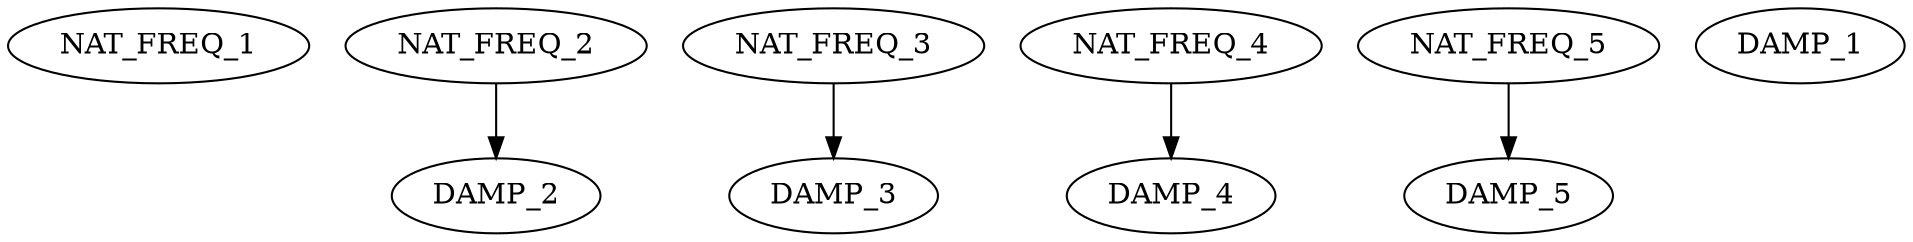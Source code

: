 strict digraph "" {
	NAT_FREQ_1;
	NAT_FREQ_2 -> DAMP_2;
	NAT_FREQ_3 -> DAMP_3;
	NAT_FREQ_4 -> DAMP_4;
	NAT_FREQ_5 -> DAMP_5;
	DAMP_1;
}
